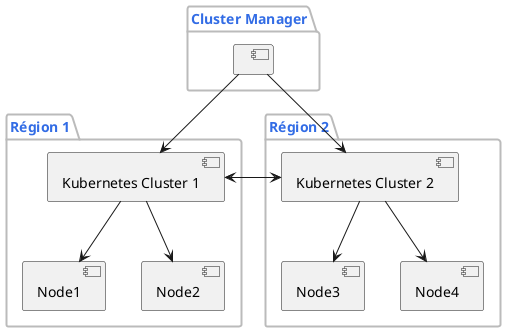 @startuml

skinparam package {
    BackgroundColor #fff
    BorderColor #bbb
    BorderThickness 2
    FontColor #326ce5
    TitleFontColor #326ce5
}

skinparam node {
    BackgroundColor #326ce5
    BorderColor white
    BorderThickness 4
    FontColor white
}

package "Cluster Manager" {
    [ ] as kubefed
}

package "Région 1" {
    [Kubernetes Cluster 1] as k8s1
    [Node1] as n1
    [Node2] as n2
    k8s1 -down-> n1
    k8s1 -down-> n2
}

package "Région 2" {
[Kubernetes Cluster 2] as k8s2
    [Node3] as n3
    [Node4] as n4
    k8s2 -down-> n3
    k8s2 -down-> n4
}

kubefed --> k8s1
kubefed --> k8s2
k8s1 <-> k8s2

@enduml
